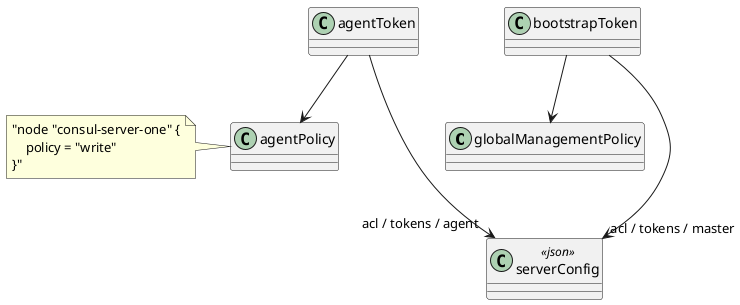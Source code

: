 @startuml

class globalManagementPolicy

class bootstrapToken

class serverConfig <<json>>

bootstrapToken ---> "acl / tokens / master" serverConfig
bootstrapToken --> globalManagementPolicy

class agentPolicy
note left: "node "consul-server-one" {\n    policy = "write"\n}"

class agentToken
agentToken --> agentPolicy
agentToken ---> "acl / tokens / agent" serverConfig

@enduml
